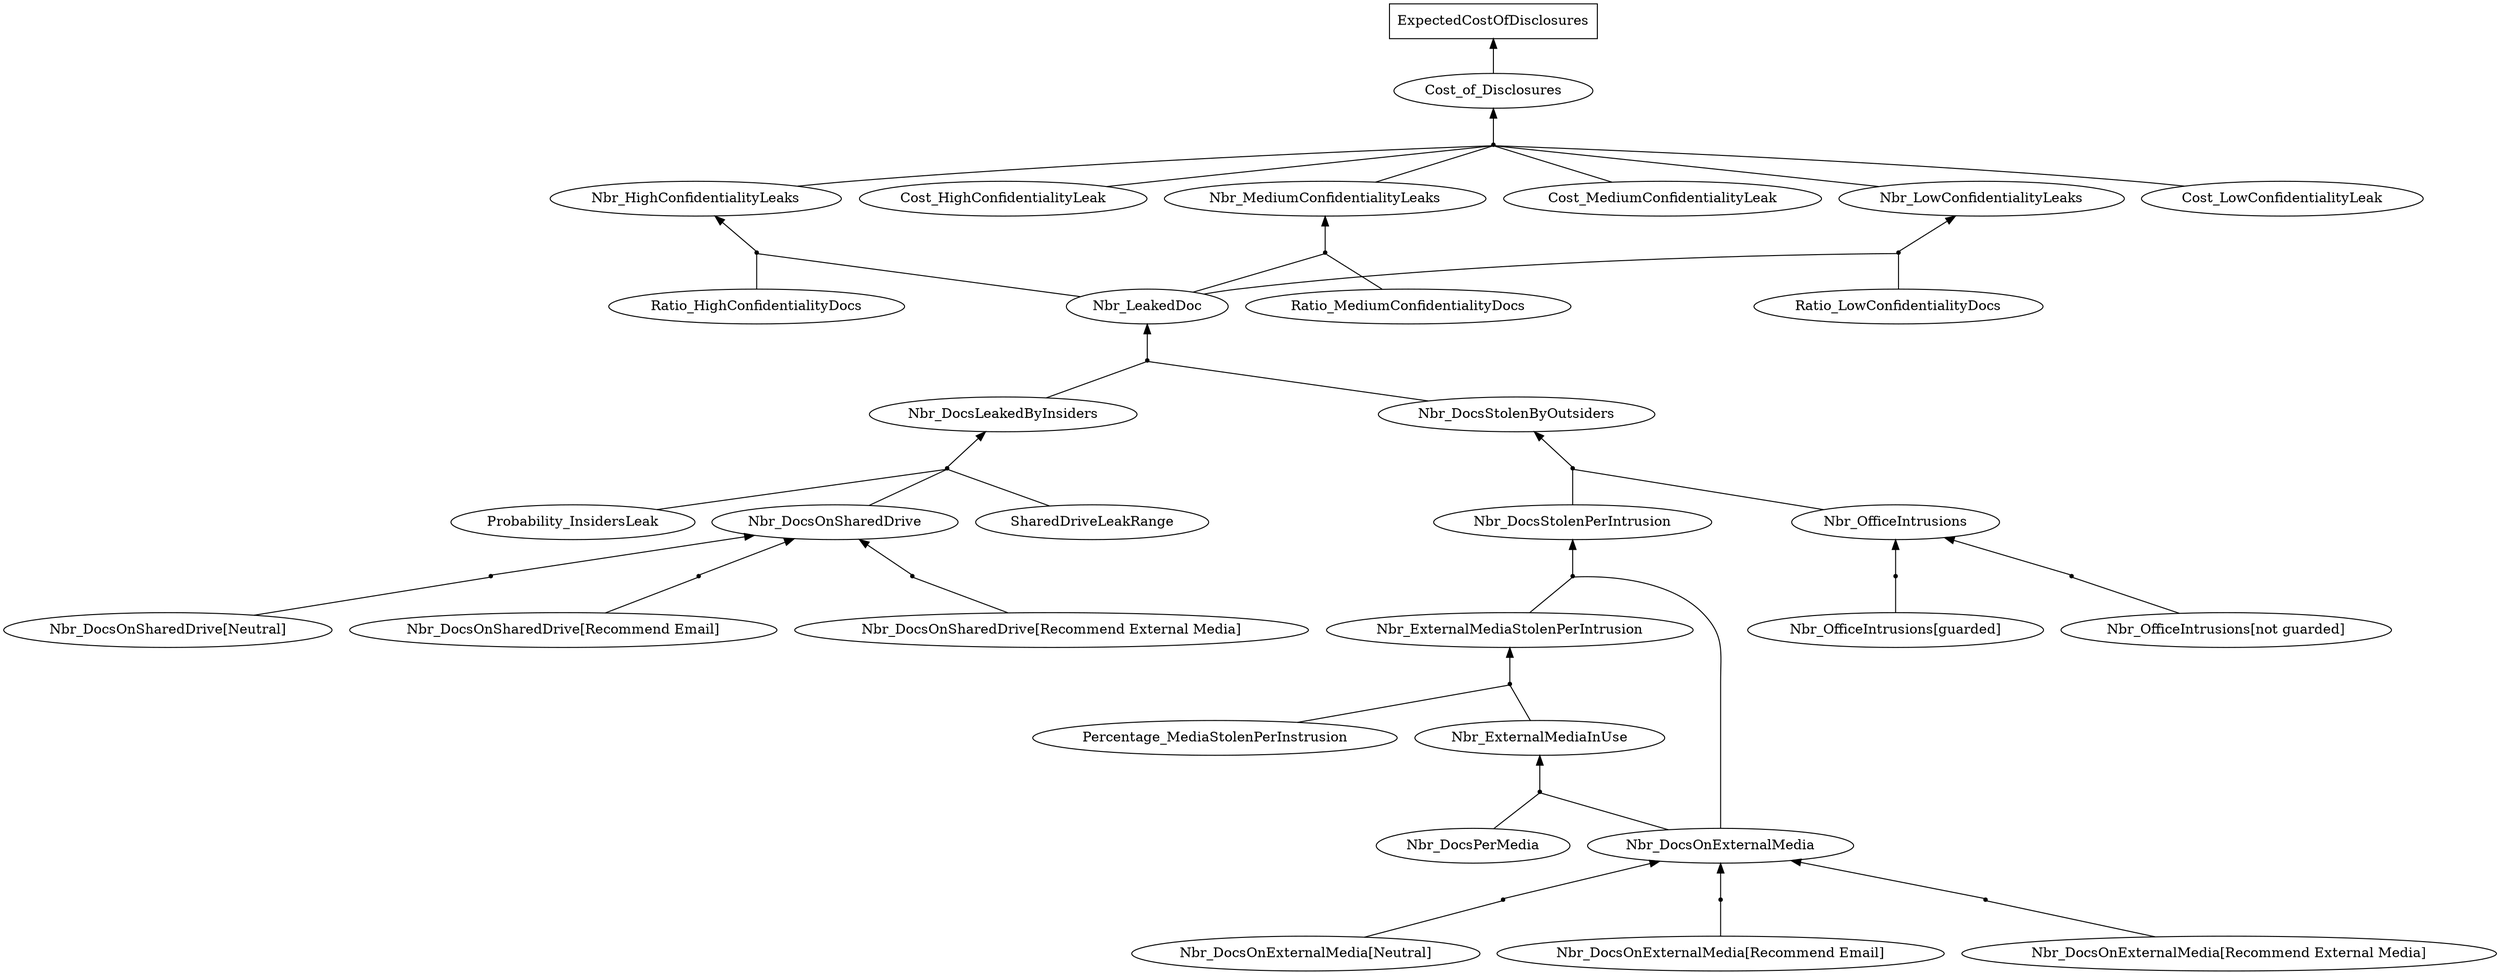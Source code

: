 digraph G { 
rankdir = BT 
"Probability_InsidersLeak" [shape = oval] 
AndRef0[shape = point] 
AndRef0->"Nbr_DocsOnSharedDrive"
"Nbr_DocsOnSharedDrive[Neutral]"->AndRef0 [dir = none] 
AndRef1[shape = point] 
AndRef1->"Nbr_DocsOnSharedDrive"
"Nbr_DocsOnSharedDrive[Recommend Email]"->AndRef1 [dir = none] 
AndRef2[shape = point] 
AndRef2->"Nbr_DocsOnSharedDrive"
"Nbr_DocsOnSharedDrive[Recommend External Media]"->AndRef2 [dir = none] 
"Nbr_DocsOnSharedDrive" [shape = oval] 
"SharedDriveLeakRange" [shape = oval] 
"Nbr_DocsLeakedByInsiders" [shape = oval] 
AndRef3[shape = point] 
AndRef3->"Nbr_DocsLeakedByInsiders"
"Probability_InsidersLeak"->AndRef3 [dir = none] 
"Nbr_DocsOnSharedDrive"->AndRef3 [dir = none] 
"SharedDriveLeakRange"->AndRef3 [dir = none] 
AndRef4[shape = point] 
AndRef4->"Nbr_OfficeIntrusions"
"Nbr_OfficeIntrusions[not guarded]"->AndRef4 [dir = none] 
AndRef5[shape = point] 
AndRef5->"Nbr_OfficeIntrusions"
"Nbr_OfficeIntrusions[guarded]"->AndRef5 [dir = none] 
"Nbr_OfficeIntrusions" [shape = oval] 
AndRef6[shape = point] 
AndRef6->"Nbr_DocsOnExternalMedia"
"Nbr_DocsOnExternalMedia[Neutral]"->AndRef6 [dir = none] 
AndRef7[shape = point] 
AndRef7->"Nbr_DocsOnExternalMedia"
"Nbr_DocsOnExternalMedia[Recommend Email]"->AndRef7 [dir = none] 
AndRef8[shape = point] 
AndRef8->"Nbr_DocsOnExternalMedia"
"Nbr_DocsOnExternalMedia[Recommend External Media]"->AndRef8 [dir = none] 
"Nbr_DocsOnExternalMedia" [shape = oval] 
"Nbr_DocsPerMedia" [shape = oval] 
"Nbr_ExternalMediaInUse" [shape = oval] 
AndRef9[shape = point] 
AndRef9->"Nbr_ExternalMediaInUse"
"Nbr_DocsOnExternalMedia"->AndRef9 [dir = none] 
"Nbr_DocsPerMedia"->AndRef9 [dir = none] 
"Percentage_MediaStolenPerInstrusion" [shape = oval] 
"Nbr_ExternalMediaStolenPerIntrusion" [shape = oval] 
AndRef10[shape = point] 
AndRef10->"Nbr_ExternalMediaStolenPerIntrusion"
"Nbr_ExternalMediaInUse"->AndRef10 [dir = none] 
"Percentage_MediaStolenPerInstrusion"->AndRef10 [dir = none] 
"Nbr_DocsStolenPerIntrusion" [shape = oval] 
AndRef11[shape = point] 
AndRef11->"Nbr_DocsStolenPerIntrusion"
"Nbr_ExternalMediaStolenPerIntrusion"->AndRef11 [dir = none] 
"Nbr_DocsOnExternalMedia"->AndRef11 [dir = none] 
"Nbr_DocsStolenByOutsiders" [shape = oval] 
AndRef12[shape = point] 
AndRef12->"Nbr_DocsStolenByOutsiders"
"Nbr_OfficeIntrusions"->AndRef12 [dir = none] 
"Nbr_DocsStolenPerIntrusion"->AndRef12 [dir = none] 
"Nbr_LeakedDoc" [shape = oval] 
AndRef13[shape = point] 
AndRef13->"Nbr_LeakedDoc"
"Nbr_DocsLeakedByInsiders"->AndRef13 [dir = none] 
"Nbr_DocsStolenByOutsiders"->AndRef13 [dir = none] 
"Ratio_HighConfidentialityDocs" [shape = oval] 
"Nbr_HighConfidentialityLeaks" [shape = oval] 
AndRef14[shape = point] 
AndRef14->"Nbr_HighConfidentialityLeaks"
"Nbr_LeakedDoc"->AndRef14 [dir = none] 
"Ratio_HighConfidentialityDocs"->AndRef14 [dir = none] 
"Cost_HighConfidentialityLeak" [shape = oval] 
"Ratio_MediumConfidentialityDocs" [shape = oval] 
"Nbr_MediumConfidentialityLeaks" [shape = oval] 
AndRef15[shape = point] 
AndRef15->"Nbr_MediumConfidentialityLeaks"
"Nbr_LeakedDoc"->AndRef15 [dir = none] 
"Ratio_MediumConfidentialityDocs"->AndRef15 [dir = none] 
"Cost_MediumConfidentialityLeak" [shape = oval] 
"Ratio_LowConfidentialityDocs" [shape = oval] 
"Nbr_LowConfidentialityLeaks" [shape = oval] 
AndRef16[shape = point] 
AndRef16->"Nbr_LowConfidentialityLeaks"
"Nbr_LeakedDoc"->AndRef16 [dir = none] 
"Ratio_LowConfidentialityDocs"->AndRef16 [dir = none] 
"Cost_LowConfidentialityLeak" [shape = oval] 
"Cost_of_Disclosures" [shape = oval] 
AndRef17[shape = point] 
AndRef17->"Cost_of_Disclosures"
"Nbr_HighConfidentialityLeaks"->AndRef17 [dir = none] 
"Cost_HighConfidentialityLeak"->AndRef17 [dir = none] 
"Nbr_MediumConfidentialityLeaks"->AndRef17 [dir = none] 
"Cost_MediumConfidentialityLeak"->AndRef17 [dir = none] 
"Nbr_LowConfidentialityLeaks"->AndRef17 [dir = none] 
"Cost_LowConfidentialityLeak"->AndRef17 [dir = none] 
ExpectedCostOfDisclosures [shape = box] 
Cost_of_Disclosures->"ExpectedCostOfDisclosures"
}
